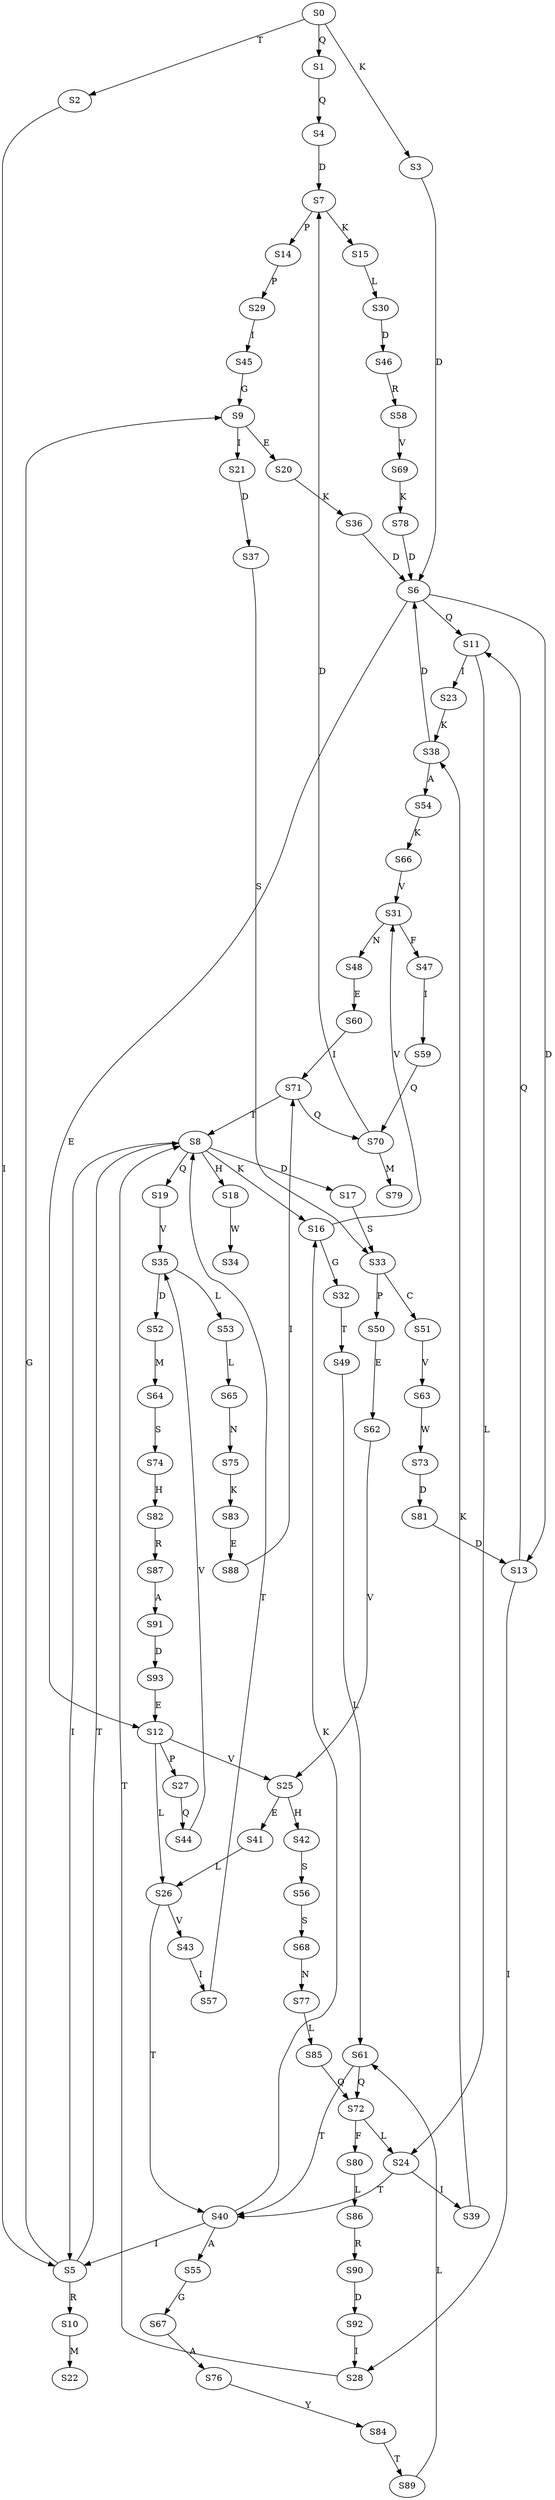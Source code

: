 strict digraph  {
	S0 -> S1 [ label = Q ];
	S0 -> S2 [ label = T ];
	S0 -> S3 [ label = K ];
	S1 -> S4 [ label = Q ];
	S2 -> S5 [ label = I ];
	S3 -> S6 [ label = D ];
	S4 -> S7 [ label = D ];
	S5 -> S8 [ label = T ];
	S5 -> S9 [ label = G ];
	S5 -> S10 [ label = R ];
	S6 -> S11 [ label = Q ];
	S6 -> S12 [ label = E ];
	S6 -> S13 [ label = D ];
	S7 -> S14 [ label = P ];
	S7 -> S15 [ label = K ];
	S8 -> S16 [ label = K ];
	S8 -> S17 [ label = D ];
	S8 -> S18 [ label = H ];
	S8 -> S5 [ label = I ];
	S8 -> S19 [ label = Q ];
	S9 -> S20 [ label = E ];
	S9 -> S21 [ label = I ];
	S10 -> S22 [ label = M ];
	S11 -> S23 [ label = I ];
	S11 -> S24 [ label = L ];
	S12 -> S25 [ label = V ];
	S12 -> S26 [ label = L ];
	S12 -> S27 [ label = P ];
	S13 -> S11 [ label = Q ];
	S13 -> S28 [ label = I ];
	S14 -> S29 [ label = P ];
	S15 -> S30 [ label = L ];
	S16 -> S31 [ label = V ];
	S16 -> S32 [ label = G ];
	S17 -> S33 [ label = S ];
	S18 -> S34 [ label = W ];
	S19 -> S35 [ label = V ];
	S20 -> S36 [ label = K ];
	S21 -> S37 [ label = D ];
	S23 -> S38 [ label = K ];
	S24 -> S39 [ label = I ];
	S24 -> S40 [ label = T ];
	S25 -> S41 [ label = E ];
	S25 -> S42 [ label = H ];
	S26 -> S40 [ label = T ];
	S26 -> S43 [ label = V ];
	S27 -> S44 [ label = Q ];
	S28 -> S8 [ label = T ];
	S29 -> S45 [ label = I ];
	S30 -> S46 [ label = D ];
	S31 -> S47 [ label = F ];
	S31 -> S48 [ label = N ];
	S32 -> S49 [ label = T ];
	S33 -> S50 [ label = P ];
	S33 -> S51 [ label = C ];
	S35 -> S52 [ label = D ];
	S35 -> S53 [ label = L ];
	S36 -> S6 [ label = D ];
	S37 -> S33 [ label = S ];
	S38 -> S54 [ label = A ];
	S38 -> S6 [ label = D ];
	S39 -> S38 [ label = K ];
	S40 -> S16 [ label = K ];
	S40 -> S5 [ label = I ];
	S40 -> S55 [ label = A ];
	S41 -> S26 [ label = L ];
	S42 -> S56 [ label = S ];
	S43 -> S57 [ label = I ];
	S44 -> S35 [ label = V ];
	S45 -> S9 [ label = G ];
	S46 -> S58 [ label = R ];
	S47 -> S59 [ label = I ];
	S48 -> S60 [ label = E ];
	S49 -> S61 [ label = L ];
	S50 -> S62 [ label = E ];
	S51 -> S63 [ label = V ];
	S52 -> S64 [ label = M ];
	S53 -> S65 [ label = L ];
	S54 -> S66 [ label = K ];
	S55 -> S67 [ label = G ];
	S56 -> S68 [ label = S ];
	S57 -> S8 [ label = T ];
	S58 -> S69 [ label = V ];
	S59 -> S70 [ label = Q ];
	S60 -> S71 [ label = I ];
	S61 -> S40 [ label = T ];
	S61 -> S72 [ label = Q ];
	S62 -> S25 [ label = V ];
	S63 -> S73 [ label = W ];
	S64 -> S74 [ label = S ];
	S65 -> S75 [ label = N ];
	S66 -> S31 [ label = V ];
	S67 -> S76 [ label = A ];
	S68 -> S77 [ label = N ];
	S69 -> S78 [ label = K ];
	S70 -> S79 [ label = M ];
	S70 -> S7 [ label = D ];
	S71 -> S8 [ label = T ];
	S71 -> S70 [ label = Q ];
	S72 -> S80 [ label = F ];
	S72 -> S24 [ label = L ];
	S73 -> S81 [ label = D ];
	S74 -> S82 [ label = H ];
	S75 -> S83 [ label = K ];
	S76 -> S84 [ label = Y ];
	S77 -> S85 [ label = L ];
	S78 -> S6 [ label = D ];
	S80 -> S86 [ label = L ];
	S81 -> S13 [ label = D ];
	S82 -> S87 [ label = R ];
	S83 -> S88 [ label = E ];
	S84 -> S89 [ label = T ];
	S85 -> S72 [ label = Q ];
	S86 -> S90 [ label = R ];
	S87 -> S91 [ label = A ];
	S88 -> S71 [ label = I ];
	S89 -> S61 [ label = L ];
	S90 -> S92 [ label = D ];
	S91 -> S93 [ label = D ];
	S92 -> S28 [ label = I ];
	S93 -> S12 [ label = E ];
}
